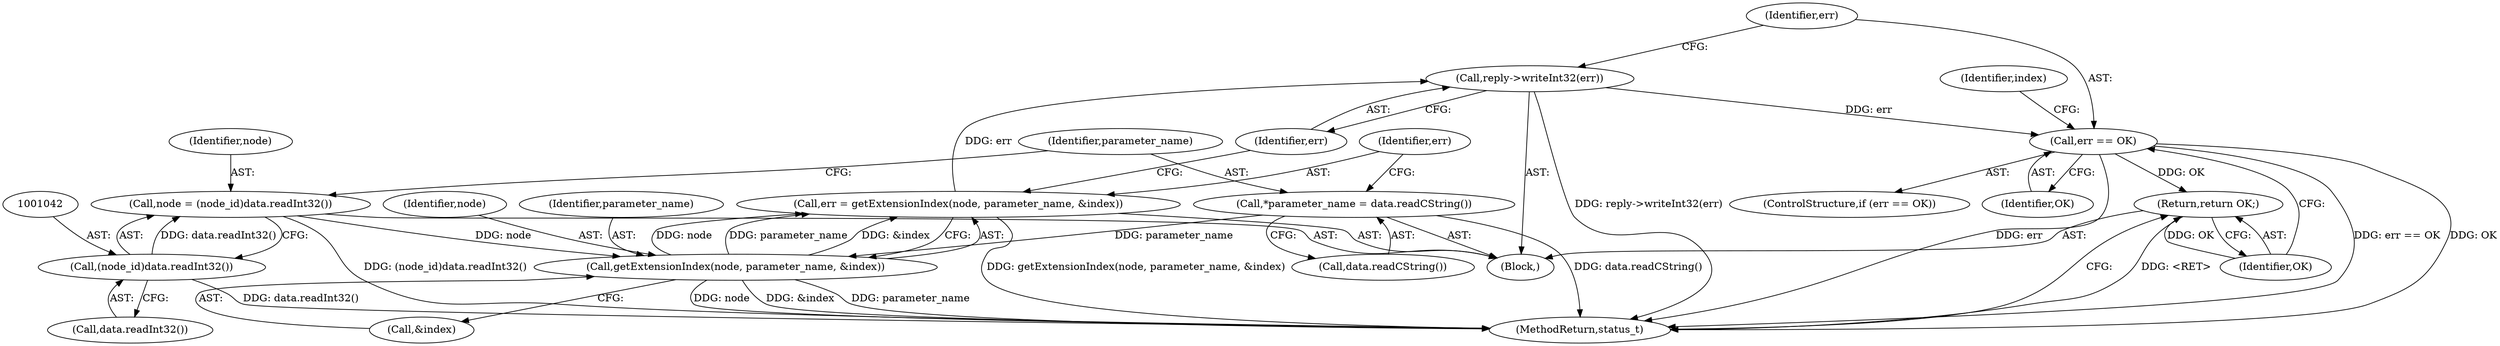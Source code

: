 digraph "0_Android_1171e7c047bf79e7c93342bb6a812c9edd86aa84@API" {
"1001057" [label="(Call,reply->writeInt32(err))"];
"1001050" [label="(Call,err = getExtensionIndex(node, parameter_name, &index))"];
"1001052" [label="(Call,getExtensionIndex(node, parameter_name, &index))"];
"1001039" [label="(Call,node = (node_id)data.readInt32())"];
"1001041" [label="(Call,(node_id)data.readInt32())"];
"1001045" [label="(Call,*parameter_name = data.readCString())"];
"1001060" [label="(Call,err == OK)"];
"1001066" [label="(Return,return OK;)"];
"1001057" [label="(Call,reply->writeInt32(err))"];
"1001043" [label="(Call,data.readInt32())"];
"1001046" [label="(Identifier,parameter_name)"];
"1001047" [label="(Call,data.readCString())"];
"1001055" [label="(Call,&index)"];
"1001052" [label="(Call,getExtensionIndex(node, parameter_name, &index))"];
"1001033" [label="(Block,)"];
"1001045" [label="(Call,*parameter_name = data.readCString())"];
"1001053" [label="(Identifier,node)"];
"1001040" [label="(Identifier,node)"];
"1001075" [label="(MethodReturn,status_t)"];
"1001058" [label="(Identifier,err)"];
"1001050" [label="(Call,err = getExtensionIndex(node, parameter_name, &index))"];
"1001065" [label="(Identifier,index)"];
"1001067" [label="(Identifier,OK)"];
"1001039" [label="(Call,node = (node_id)data.readInt32())"];
"1001060" [label="(Call,err == OK)"];
"1001041" [label="(Call,(node_id)data.readInt32())"];
"1001054" [label="(Identifier,parameter_name)"];
"1001059" [label="(ControlStructure,if (err == OK))"];
"1001066" [label="(Return,return OK;)"];
"1001061" [label="(Identifier,err)"];
"1001062" [label="(Identifier,OK)"];
"1001051" [label="(Identifier,err)"];
"1001057" -> "1001033"  [label="AST: "];
"1001057" -> "1001058"  [label="CFG: "];
"1001058" -> "1001057"  [label="AST: "];
"1001061" -> "1001057"  [label="CFG: "];
"1001057" -> "1001075"  [label="DDG: reply->writeInt32(err)"];
"1001050" -> "1001057"  [label="DDG: err"];
"1001057" -> "1001060"  [label="DDG: err"];
"1001050" -> "1001033"  [label="AST: "];
"1001050" -> "1001052"  [label="CFG: "];
"1001051" -> "1001050"  [label="AST: "];
"1001052" -> "1001050"  [label="AST: "];
"1001058" -> "1001050"  [label="CFG: "];
"1001050" -> "1001075"  [label="DDG: getExtensionIndex(node, parameter_name, &index)"];
"1001052" -> "1001050"  [label="DDG: node"];
"1001052" -> "1001050"  [label="DDG: parameter_name"];
"1001052" -> "1001050"  [label="DDG: &index"];
"1001052" -> "1001055"  [label="CFG: "];
"1001053" -> "1001052"  [label="AST: "];
"1001054" -> "1001052"  [label="AST: "];
"1001055" -> "1001052"  [label="AST: "];
"1001052" -> "1001075"  [label="DDG: &index"];
"1001052" -> "1001075"  [label="DDG: parameter_name"];
"1001052" -> "1001075"  [label="DDG: node"];
"1001039" -> "1001052"  [label="DDG: node"];
"1001045" -> "1001052"  [label="DDG: parameter_name"];
"1001039" -> "1001033"  [label="AST: "];
"1001039" -> "1001041"  [label="CFG: "];
"1001040" -> "1001039"  [label="AST: "];
"1001041" -> "1001039"  [label="AST: "];
"1001046" -> "1001039"  [label="CFG: "];
"1001039" -> "1001075"  [label="DDG: (node_id)data.readInt32()"];
"1001041" -> "1001039"  [label="DDG: data.readInt32()"];
"1001041" -> "1001043"  [label="CFG: "];
"1001042" -> "1001041"  [label="AST: "];
"1001043" -> "1001041"  [label="AST: "];
"1001041" -> "1001075"  [label="DDG: data.readInt32()"];
"1001045" -> "1001033"  [label="AST: "];
"1001045" -> "1001047"  [label="CFG: "];
"1001046" -> "1001045"  [label="AST: "];
"1001047" -> "1001045"  [label="AST: "];
"1001051" -> "1001045"  [label="CFG: "];
"1001045" -> "1001075"  [label="DDG: data.readCString()"];
"1001060" -> "1001059"  [label="AST: "];
"1001060" -> "1001062"  [label="CFG: "];
"1001061" -> "1001060"  [label="AST: "];
"1001062" -> "1001060"  [label="AST: "];
"1001065" -> "1001060"  [label="CFG: "];
"1001067" -> "1001060"  [label="CFG: "];
"1001060" -> "1001075"  [label="DDG: OK"];
"1001060" -> "1001075"  [label="DDG: err"];
"1001060" -> "1001075"  [label="DDG: err == OK"];
"1001060" -> "1001066"  [label="DDG: OK"];
"1001066" -> "1001033"  [label="AST: "];
"1001066" -> "1001067"  [label="CFG: "];
"1001067" -> "1001066"  [label="AST: "];
"1001075" -> "1001066"  [label="CFG: "];
"1001066" -> "1001075"  [label="DDG: <RET>"];
"1001067" -> "1001066"  [label="DDG: OK"];
}
